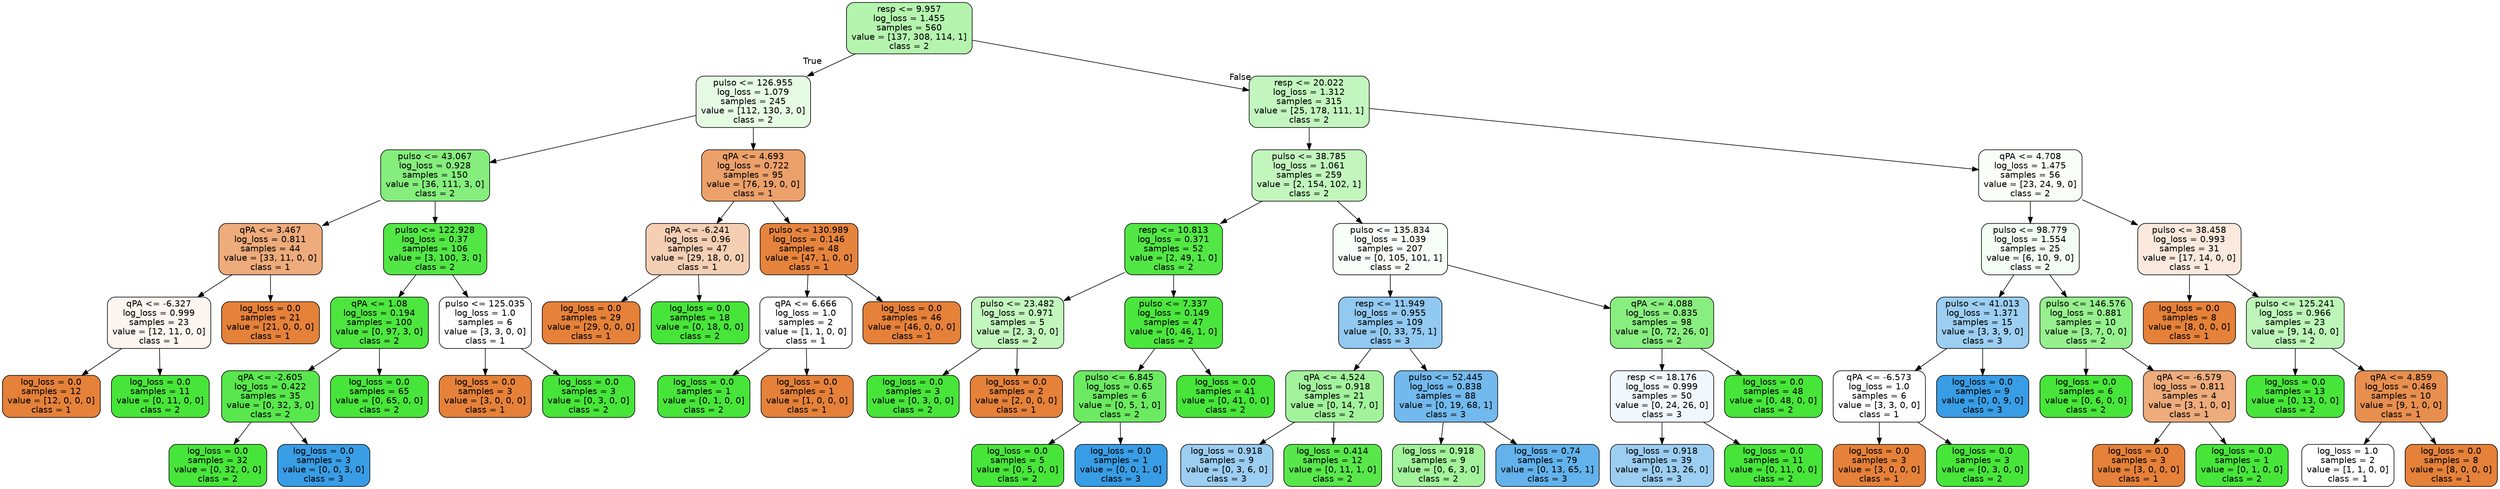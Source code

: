 digraph Tree {
node [shape=box, style="filled, rounded", color="black", fontname="helvetica"] ;
edge [fontname="helvetica"] ;
0 [label="resp <= 9.957\nlog_loss = 1.455\nsamples = 560\nvalue = [137, 308, 114, 1]\nclass = 2", fillcolor="#b5f4af"] ;
1 [label="pulso <= 126.955\nlog_loss = 1.079\nsamples = 245\nvalue = [112, 130, 3, 0]\nclass = 2", fillcolor="#e6fbe4"] ;
0 -> 1 [labeldistance=2.5, labelangle=45, headlabel="True"] ;
2 [label="pulso <= 43.067\nlog_loss = 0.928\nsamples = 150\nvalue = [36, 111, 3, 0]\nclass = 2", fillcolor="#86ee7d"] ;
1 -> 2 ;
3 [label="qPA <= 3.467\nlog_loss = 0.811\nsamples = 44\nvalue = [33, 11, 0, 0]\nclass = 1", fillcolor="#eeab7b"] ;
2 -> 3 ;
4 [label="qPA <= -6.327\nlog_loss = 0.999\nsamples = 23\nvalue = [12, 11, 0, 0]\nclass = 1", fillcolor="#fdf5ef"] ;
3 -> 4 ;
5 [label="log_loss = 0.0\nsamples = 12\nvalue = [12, 0, 0, 0]\nclass = 1", fillcolor="#e58139"] ;
4 -> 5 ;
6 [label="log_loss = 0.0\nsamples = 11\nvalue = [0, 11, 0, 0]\nclass = 2", fillcolor="#47e539"] ;
4 -> 6 ;
7 [label="log_loss = 0.0\nsamples = 21\nvalue = [21, 0, 0, 0]\nclass = 1", fillcolor="#e58139"] ;
3 -> 7 ;
8 [label="pulso <= 122.928\nlog_loss = 0.37\nsamples = 106\nvalue = [3, 100, 3, 0]\nclass = 2", fillcolor="#52e745"] ;
2 -> 8 ;
9 [label="qPA <= 1.08\nlog_loss = 0.194\nsamples = 100\nvalue = [0, 97, 3, 0]\nclass = 2", fillcolor="#4de63f"] ;
8 -> 9 ;
10 [label="qPA <= -2.605\nlog_loss = 0.422\nsamples = 35\nvalue = [0, 32, 3, 0]\nclass = 2", fillcolor="#58e74c"] ;
9 -> 10 ;
11 [label="log_loss = 0.0\nsamples = 32\nvalue = [0, 32, 0, 0]\nclass = 2", fillcolor="#47e539"] ;
10 -> 11 ;
12 [label="log_loss = 0.0\nsamples = 3\nvalue = [0, 0, 3, 0]\nclass = 3", fillcolor="#399de5"] ;
10 -> 12 ;
13 [label="log_loss = 0.0\nsamples = 65\nvalue = [0, 65, 0, 0]\nclass = 2", fillcolor="#47e539"] ;
9 -> 13 ;
14 [label="pulso <= 125.035\nlog_loss = 1.0\nsamples = 6\nvalue = [3, 3, 0, 0]\nclass = 1", fillcolor="#ffffff"] ;
8 -> 14 ;
15 [label="log_loss = 0.0\nsamples = 3\nvalue = [3, 0, 0, 0]\nclass = 1", fillcolor="#e58139"] ;
14 -> 15 ;
16 [label="log_loss = 0.0\nsamples = 3\nvalue = [0, 3, 0, 0]\nclass = 2", fillcolor="#47e539"] ;
14 -> 16 ;
17 [label="qPA <= 4.693\nlog_loss = 0.722\nsamples = 95\nvalue = [76, 19, 0, 0]\nclass = 1", fillcolor="#eca06a"] ;
1 -> 17 ;
18 [label="qPA <= -6.241\nlog_loss = 0.96\nsamples = 47\nvalue = [29, 18, 0, 0]\nclass = 1", fillcolor="#f5cfb4"] ;
17 -> 18 ;
19 [label="log_loss = 0.0\nsamples = 29\nvalue = [29, 0, 0, 0]\nclass = 1", fillcolor="#e58139"] ;
18 -> 19 ;
20 [label="log_loss = 0.0\nsamples = 18\nvalue = [0, 18, 0, 0]\nclass = 2", fillcolor="#47e539"] ;
18 -> 20 ;
21 [label="pulso <= 130.989\nlog_loss = 0.146\nsamples = 48\nvalue = [47, 1, 0, 0]\nclass = 1", fillcolor="#e6843d"] ;
17 -> 21 ;
22 [label="qPA <= 6.666\nlog_loss = 1.0\nsamples = 2\nvalue = [1, 1, 0, 0]\nclass = 1", fillcolor="#ffffff"] ;
21 -> 22 ;
23 [label="log_loss = 0.0\nsamples = 1\nvalue = [0, 1, 0, 0]\nclass = 2", fillcolor="#47e539"] ;
22 -> 23 ;
24 [label="log_loss = 0.0\nsamples = 1\nvalue = [1, 0, 0, 0]\nclass = 1", fillcolor="#e58139"] ;
22 -> 24 ;
25 [label="log_loss = 0.0\nsamples = 46\nvalue = [46, 0, 0, 0]\nclass = 1", fillcolor="#e58139"] ;
21 -> 25 ;
26 [label="resp <= 20.022\nlog_loss = 1.312\nsamples = 315\nvalue = [25, 178, 111, 1]\nclass = 2", fillcolor="#c3f6be"] ;
0 -> 26 [labeldistance=2.5, labelangle=-45, headlabel="False"] ;
27 [label="pulso <= 38.785\nlog_loss = 1.061\nsamples = 259\nvalue = [2, 154, 102, 1]\nclass = 2", fillcolor="#c2f6bd"] ;
26 -> 27 ;
28 [label="resp <= 10.813\nlog_loss = 0.371\nsamples = 52\nvalue = [2, 49, 1, 0]\nclass = 2", fillcolor="#52e745"] ;
27 -> 28 ;
29 [label="pulso <= 23.482\nlog_loss = 0.971\nsamples = 5\nvalue = [2, 3, 0, 0]\nclass = 2", fillcolor="#c2f6bd"] ;
28 -> 29 ;
30 [label="log_loss = 0.0\nsamples = 3\nvalue = [0, 3, 0, 0]\nclass = 2", fillcolor="#47e539"] ;
29 -> 30 ;
31 [label="log_loss = 0.0\nsamples = 2\nvalue = [2, 0, 0, 0]\nclass = 1", fillcolor="#e58139"] ;
29 -> 31 ;
32 [label="pulso <= 7.337\nlog_loss = 0.149\nsamples = 47\nvalue = [0, 46, 1, 0]\nclass = 2", fillcolor="#4be63d"] ;
28 -> 32 ;
33 [label="pulso <= 6.845\nlog_loss = 0.65\nsamples = 6\nvalue = [0, 5, 1, 0]\nclass = 2", fillcolor="#6cea61"] ;
32 -> 33 ;
34 [label="log_loss = 0.0\nsamples = 5\nvalue = [0, 5, 0, 0]\nclass = 2", fillcolor="#47e539"] ;
33 -> 34 ;
35 [label="log_loss = 0.0\nsamples = 1\nvalue = [0, 0, 1, 0]\nclass = 3", fillcolor="#399de5"] ;
33 -> 35 ;
36 [label="log_loss = 0.0\nsamples = 41\nvalue = [0, 41, 0, 0]\nclass = 2", fillcolor="#47e539"] ;
32 -> 36 ;
37 [label="pulso <= 135.834\nlog_loss = 1.039\nsamples = 207\nvalue = [0, 105, 101, 1]\nclass = 2", fillcolor="#f8fef8"] ;
27 -> 37 ;
38 [label="resp <= 11.949\nlog_loss = 0.955\nsamples = 109\nvalue = [0, 33, 75, 1]\nclass = 3", fillcolor="#92c9f1"] ;
37 -> 38 ;
39 [label="qPA <= 4.524\nlog_loss = 0.918\nsamples = 21\nvalue = [0, 14, 7, 0]\nclass = 2", fillcolor="#a3f29c"] ;
38 -> 39 ;
40 [label="log_loss = 0.918\nsamples = 9\nvalue = [0, 3, 6, 0]\nclass = 3", fillcolor="#9ccef2"] ;
39 -> 40 ;
41 [label="log_loss = 0.414\nsamples = 12\nvalue = [0, 11, 1, 0]\nclass = 2", fillcolor="#58e74b"] ;
39 -> 41 ;
42 [label="pulso <= 52.445\nlog_loss = 0.838\nsamples = 88\nvalue = [0, 19, 68, 1]\nclass = 3", fillcolor="#72b9ed"] ;
38 -> 42 ;
43 [label="log_loss = 0.918\nsamples = 9\nvalue = [0, 6, 3, 0]\nclass = 2", fillcolor="#a3f29c"] ;
42 -> 43 ;
44 [label="log_loss = 0.74\nsamples = 79\nvalue = [0, 13, 65, 1]\nclass = 3", fillcolor="#63b2eb"] ;
42 -> 44 ;
45 [label="qPA <= 4.088\nlog_loss = 0.835\nsamples = 98\nvalue = [0, 72, 26, 0]\nclass = 2", fillcolor="#89ee80"] ;
37 -> 45 ;
46 [label="resp <= 18.176\nlog_loss = 0.999\nsamples = 50\nvalue = [0, 24, 26, 0]\nclass = 3", fillcolor="#f0f7fd"] ;
45 -> 46 ;
47 [label="log_loss = 0.918\nsamples = 39\nvalue = [0, 13, 26, 0]\nclass = 3", fillcolor="#9ccef2"] ;
46 -> 47 ;
48 [label="log_loss = 0.0\nsamples = 11\nvalue = [0, 11, 0, 0]\nclass = 2", fillcolor="#47e539"] ;
46 -> 48 ;
49 [label="log_loss = 0.0\nsamples = 48\nvalue = [0, 48, 0, 0]\nclass = 2", fillcolor="#47e539"] ;
45 -> 49 ;
50 [label="qPA <= 4.708\nlog_loss = 1.475\nsamples = 56\nvalue = [23, 24, 9, 0]\nclass = 2", fillcolor="#f9fef9"] ;
26 -> 50 ;
51 [label="pulso <= 98.779\nlog_loss = 1.554\nsamples = 25\nvalue = [6, 10, 9, 0]\nclass = 2", fillcolor="#f4fdf3"] ;
50 -> 51 ;
52 [label="pulso <= 41.013\nlog_loss = 1.371\nsamples = 15\nvalue = [3, 3, 9, 0]\nclass = 3", fillcolor="#9ccef2"] ;
51 -> 52 ;
53 [label="qPA <= -6.573\nlog_loss = 1.0\nsamples = 6\nvalue = [3, 3, 0, 0]\nclass = 1", fillcolor="#ffffff"] ;
52 -> 53 ;
54 [label="log_loss = 0.0\nsamples = 3\nvalue = [3, 0, 0, 0]\nclass = 1", fillcolor="#e58139"] ;
53 -> 54 ;
55 [label="log_loss = 0.0\nsamples = 3\nvalue = [0, 3, 0, 0]\nclass = 2", fillcolor="#47e539"] ;
53 -> 55 ;
56 [label="log_loss = 0.0\nsamples = 9\nvalue = [0, 0, 9, 0]\nclass = 3", fillcolor="#399de5"] ;
52 -> 56 ;
57 [label="pulso <= 146.576\nlog_loss = 0.881\nsamples = 10\nvalue = [3, 7, 0, 0]\nclass = 2", fillcolor="#96f08e"] ;
51 -> 57 ;
58 [label="log_loss = 0.0\nsamples = 6\nvalue = [0, 6, 0, 0]\nclass = 2", fillcolor="#47e539"] ;
57 -> 58 ;
59 [label="qPA <= -6.579\nlog_loss = 0.811\nsamples = 4\nvalue = [3, 1, 0, 0]\nclass = 1", fillcolor="#eeab7b"] ;
57 -> 59 ;
60 [label="log_loss = 0.0\nsamples = 3\nvalue = [3, 0, 0, 0]\nclass = 1", fillcolor="#e58139"] ;
59 -> 60 ;
61 [label="log_loss = 0.0\nsamples = 1\nvalue = [0, 1, 0, 0]\nclass = 2", fillcolor="#47e539"] ;
59 -> 61 ;
62 [label="pulso <= 38.458\nlog_loss = 0.993\nsamples = 31\nvalue = [17, 14, 0, 0]\nclass = 1", fillcolor="#fae9dc"] ;
50 -> 62 ;
63 [label="log_loss = 0.0\nsamples = 8\nvalue = [8, 0, 0, 0]\nclass = 1", fillcolor="#e58139"] ;
62 -> 63 ;
64 [label="pulso <= 125.241\nlog_loss = 0.966\nsamples = 23\nvalue = [9, 14, 0, 0]\nclass = 2", fillcolor="#bdf6b8"] ;
62 -> 64 ;
65 [label="log_loss = 0.0\nsamples = 13\nvalue = [0, 13, 0, 0]\nclass = 2", fillcolor="#47e539"] ;
64 -> 65 ;
66 [label="qPA <= 4.859\nlog_loss = 0.469\nsamples = 10\nvalue = [9, 1, 0, 0]\nclass = 1", fillcolor="#e88f4f"] ;
64 -> 66 ;
67 [label="log_loss = 1.0\nsamples = 2\nvalue = [1, 1, 0, 0]\nclass = 1", fillcolor="#ffffff"] ;
66 -> 67 ;
68 [label="log_loss = 0.0\nsamples = 8\nvalue = [8, 0, 0, 0]\nclass = 1", fillcolor="#e58139"] ;
66 -> 68 ;
}